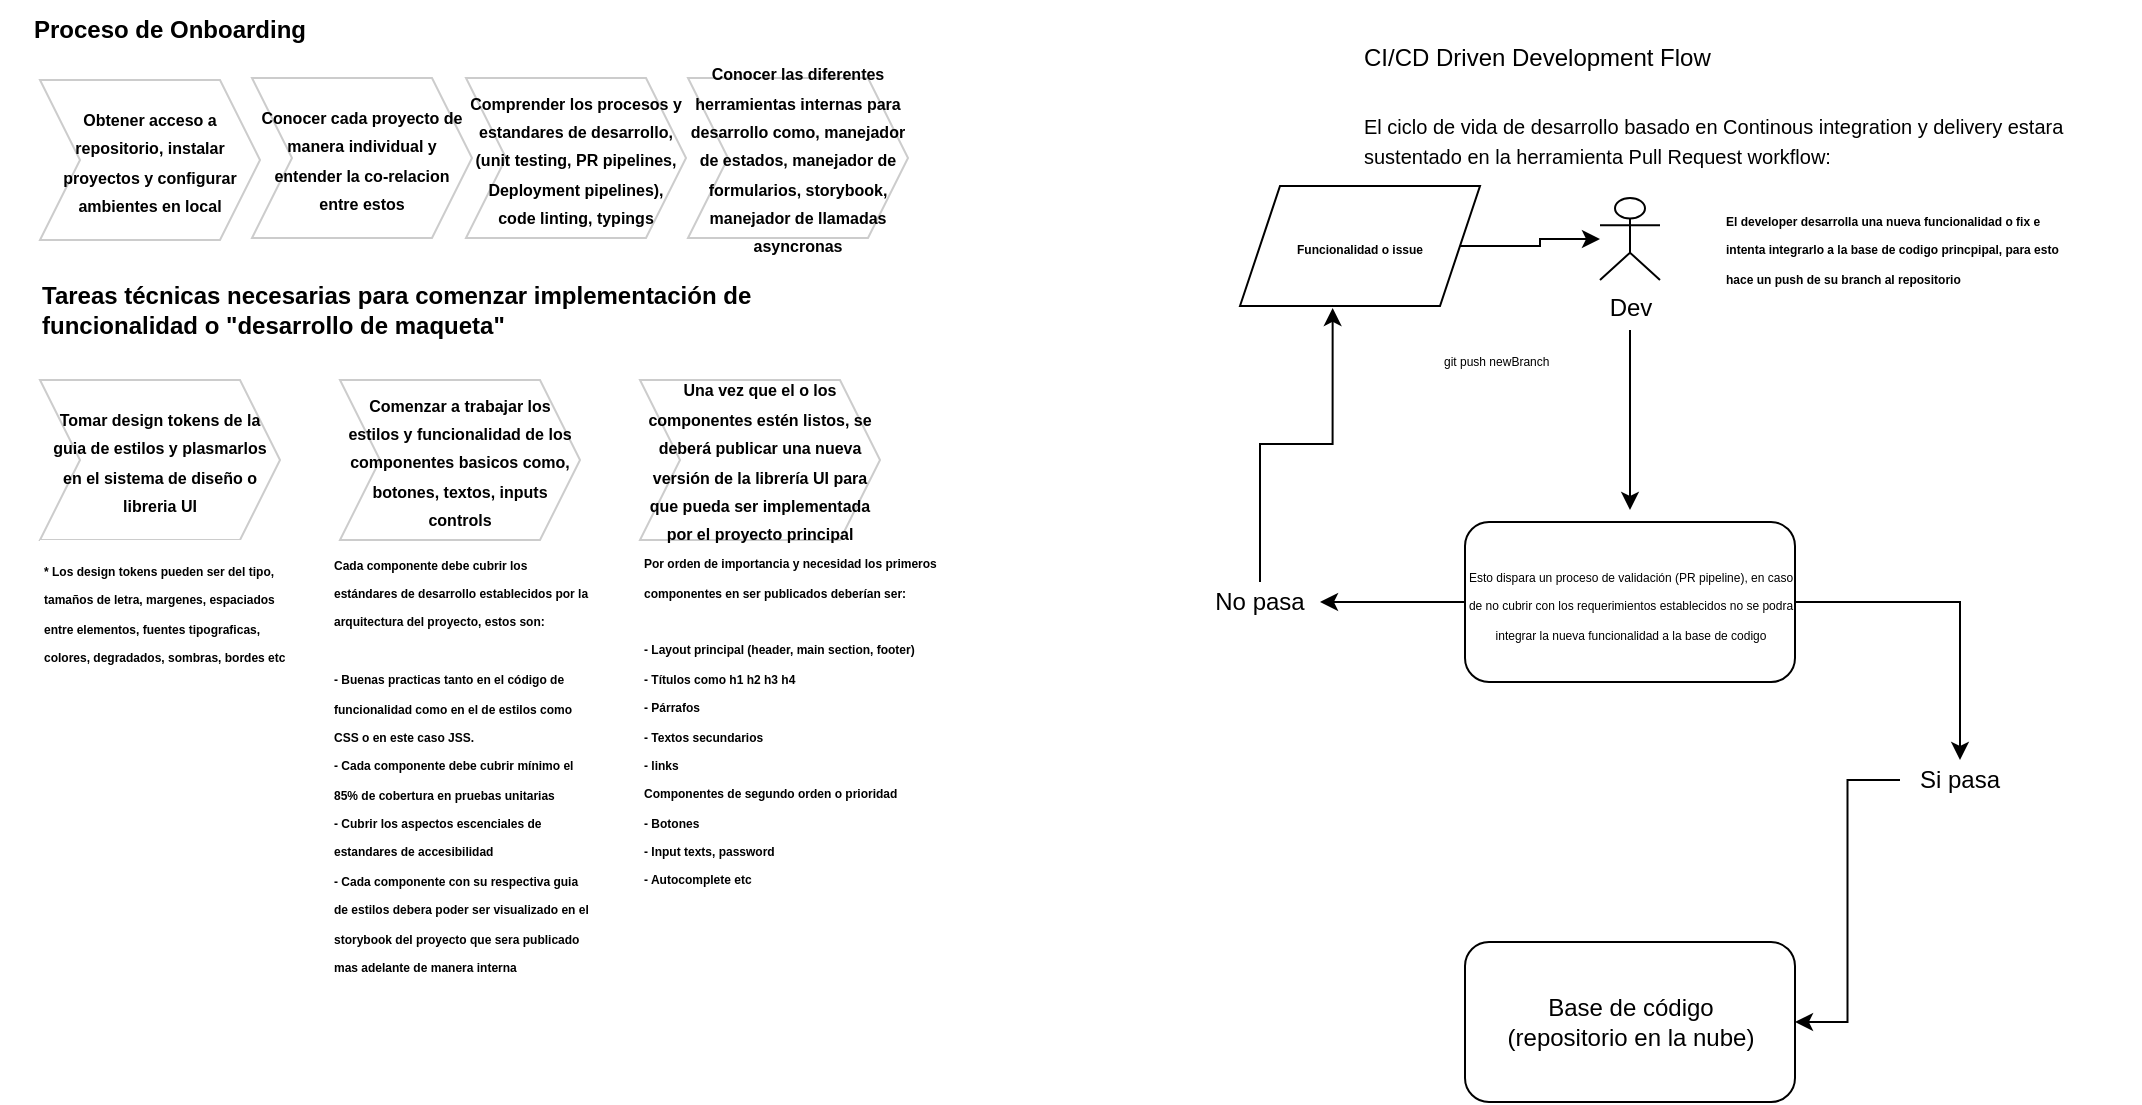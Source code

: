 <mxfile version="14.2.9" type="github">
  <diagram name="Page-1" id="3e8102d1-ef87-2e61-34e1-82d9a586fe2e">
    <mxGraphModel dx="1703" dy="845" grid="1" gridSize="10" guides="1" tooltips="1" connect="1" arrows="1" fold="1" page="1" pageScale="1" pageWidth="1100" pageHeight="850" background="#ffffff" math="0" shadow="0">
      <root>
        <mxCell id="0" />
        <mxCell id="1" parent="0" />
        <mxCell id="_xwVxEHKjj1f3G5-KM4j-1" value="&lt;div style=&quot;text-align: left&quot;&gt;&lt;span&gt;&lt;b&gt;Proceso de Onboarding&lt;/b&gt;&lt;/span&gt;&lt;/div&gt;" style="text;html=1;strokeColor=none;fillColor=none;align=center;verticalAlign=middle;whiteSpace=wrap;rounded=0;" vertex="1" parent="1">
          <mxGeometry width="170" height="30" as="geometry" />
        </mxCell>
        <mxCell id="_xwVxEHKjj1f3G5-KM4j-4" value="&lt;font style=&quot;font-size: 8px&quot;&gt;&lt;b&gt;Obtener acceso a repositorio, instalar proyectos y configurar ambientes en local&lt;/b&gt;&lt;/font&gt;" style="shape=step;perimeter=stepPerimeter;whiteSpace=wrap;html=1;fixedSize=1;strokeColor=#CCCCCC;" vertex="1" parent="1">
          <mxGeometry x="20" y="40" width="110" height="80" as="geometry" />
        </mxCell>
        <mxCell id="_xwVxEHKjj1f3G5-KM4j-5" value="&lt;span style=&quot;font-size: 8px&quot;&gt;&lt;b&gt;Conocer cada proyecto de manera individual y entender la co-relacion entre estos&lt;/b&gt;&lt;/span&gt;" style="shape=step;perimeter=stepPerimeter;whiteSpace=wrap;html=1;fixedSize=1;strokeColor=#CCCCCC;" vertex="1" parent="1">
          <mxGeometry x="126" y="39" width="110" height="80" as="geometry" />
        </mxCell>
        <mxCell id="_xwVxEHKjj1f3G5-KM4j-6" value="&lt;span style=&quot;font-size: 8px&quot;&gt;&lt;b&gt;Comprender los procesos y estandares de desarrollo, (unit testing, PR pipelines, Deployment pipelines), code linting, typings&lt;/b&gt;&lt;/span&gt;" style="shape=step;perimeter=stepPerimeter;whiteSpace=wrap;html=1;fixedSize=1;strokeColor=#CCCCCC;" vertex="1" parent="1">
          <mxGeometry x="233" y="39" width="110" height="80" as="geometry" />
        </mxCell>
        <mxCell id="_xwVxEHKjj1f3G5-KM4j-7" value="&lt;span style=&quot;font-size: 8px&quot;&gt;&lt;b&gt;Conocer las diferentes herramientas internas para desarrollo como, manejador de estados, manejador de formularios, storybook, manejador de llamadas asyncronas&lt;br&gt;&lt;/b&gt;&lt;/span&gt;" style="shape=step;perimeter=stepPerimeter;whiteSpace=wrap;html=1;fixedSize=1;strokeColor=#CCCCCC;" vertex="1" parent="1">
          <mxGeometry x="344" y="39" width="110" height="80" as="geometry" />
        </mxCell>
        <mxCell id="_xwVxEHKjj1f3G5-KM4j-9" value="&lt;div style=&quot;text-align: left&quot;&gt;&lt;span&gt;&lt;b&gt;Tareas técnicas&amp;nbsp;necesarias para comenzar implementación&amp;nbsp;de funcionalidad o &quot;desarrollo de maqueta&quot;&amp;nbsp;&lt;/b&gt;&lt;/span&gt;&lt;/div&gt;" style="text;html=1;strokeColor=none;fillColor=none;align=center;verticalAlign=middle;whiteSpace=wrap;rounded=0;" vertex="1" parent="1">
          <mxGeometry x="20" y="140" width="370" height="30" as="geometry" />
        </mxCell>
        <mxCell id="_xwVxEHKjj1f3G5-KM4j-10" value="&lt;font style=&quot;font-size: 8px&quot;&gt;&lt;b&gt;Tomar design tokens de la guia de estilos y plasmarlos en el sistema de diseño o libreria UI&lt;/b&gt;&lt;/font&gt;" style="shape=step;perimeter=stepPerimeter;whiteSpace=wrap;html=1;fixedSize=1;strokeColor=#CCCCCC;" vertex="1" parent="1">
          <mxGeometry x="20" y="190" width="120" height="80" as="geometry" />
        </mxCell>
        <mxCell id="_xwVxEHKjj1f3G5-KM4j-12" value="&lt;font style=&quot;font-size: 6px&quot;&gt;&lt;b&gt;* Los design tokens pueden ser del tipo, tamaños de letra, margenes, espaciados entre elementos, fuentes tipograficas, colores, degradados, sombras, bordes etc&lt;/b&gt;&lt;/font&gt;" style="text;html=1;strokeColor=none;fillColor=#FFFFFF;align=left;verticalAlign=middle;whiteSpace=wrap;rounded=0;" vertex="1" parent="1">
          <mxGeometry x="20" y="270" width="130" height="70" as="geometry" />
        </mxCell>
        <mxCell id="_xwVxEHKjj1f3G5-KM4j-13" value="&lt;span style=&quot;font-size: 8px&quot;&gt;&lt;b&gt;Comenzar a trabajar los estilos y funcionalidad de los componentes basicos como, botones, textos, inputs controls&lt;/b&gt;&lt;/span&gt;" style="shape=step;perimeter=stepPerimeter;whiteSpace=wrap;html=1;fixedSize=1;strokeColor=#CCCCCC;" vertex="1" parent="1">
          <mxGeometry x="170" y="190" width="120" height="80" as="geometry" />
        </mxCell>
        <mxCell id="_xwVxEHKjj1f3G5-KM4j-14" value="&lt;font&gt;&lt;b&gt;&lt;span style=&quot;font-size: 6px&quot;&gt;Cada componente debe cubrir los &lt;/span&gt;&lt;span style=&quot;font-size: 6px&quot;&gt;estándares&lt;/span&gt;&lt;span style=&quot;font-size: 6px&quot;&gt;&amp;nbsp;de desarrollo establecidos por la arquitectura del proyecto, estos son:&lt;/span&gt;&lt;br&gt;&lt;br&gt;&lt;span style=&quot;font-size: 6px&quot;&gt;- Buenas practicas tanto en el &lt;/span&gt;&lt;span style=&quot;font-size: 6px&quot;&gt;código&lt;/span&gt;&lt;span style=&quot;font-size: 6px&quot;&gt;&amp;nbsp;de funcionalidad como en el de estilos como CSS o en este caso JSS.&lt;/span&gt;&lt;br&gt;&lt;span style=&quot;font-size: 6px&quot;&gt;- Cada componente debe cubrir &lt;/span&gt;&lt;span style=&quot;font-size: 6px&quot;&gt;mínimo&lt;/span&gt;&lt;span style=&quot;font-size: 6px&quot;&gt;&amp;nbsp;el 85% de cobertura en pruebas unitarias&lt;br&gt;&lt;/span&gt;&lt;font style=&quot;font-size: 6px&quot;&gt;- Cubrir los aspectos escenciales de estandares de accesibilidad&lt;br&gt;&lt;/font&gt;&lt;font style=&quot;font-size: 6px&quot;&gt;- Cada componente con su respectiva guia de estilos debera poder ser visualizado en el storybook del proyecto que sera publicado mas adelante de manera interna&lt;/font&gt;&lt;/b&gt;&lt;br&gt;&lt;/font&gt;" style="text;html=1;strokeColor=none;fillColor=#FFFFFF;align=left;verticalAlign=middle;whiteSpace=wrap;rounded=0;" vertex="1" parent="1">
          <mxGeometry x="165" y="271" width="130" height="219" as="geometry" />
        </mxCell>
        <mxCell id="_xwVxEHKjj1f3G5-KM4j-15" value="&lt;b style=&quot;font-size: 8px&quot;&gt;Una vez que el o los componentes &lt;/b&gt;&lt;span style=&quot;font-size: 8px&quot;&gt;&lt;b&gt;estén&lt;/b&gt;&lt;/span&gt;&lt;b style=&quot;font-size: 8px&quot;&gt;&amp;nbsp;listos, se &lt;/b&gt;&lt;span style=&quot;font-size: 8px&quot;&gt;&lt;b&gt;deberá&lt;/b&gt;&lt;/span&gt;&lt;b style=&quot;font-size: 8px&quot;&gt;&amp;nbsp;publicar una nueva &lt;/b&gt;&lt;span style=&quot;font-size: 8px&quot;&gt;&lt;b&gt;versión&lt;/b&gt;&lt;/span&gt;&lt;b style=&quot;font-size: 8px&quot;&gt;&amp;nbsp;de la &lt;/b&gt;&lt;span style=&quot;font-size: 8px&quot;&gt;&lt;b&gt;librería&lt;/b&gt;&lt;/span&gt;&lt;b style=&quot;font-size: 8px&quot;&gt;&amp;nbsp;UI para que pueda ser implementada por el proyecto principal&lt;/b&gt;" style="shape=step;perimeter=stepPerimeter;whiteSpace=wrap;html=1;fixedSize=1;strokeColor=#CCCCCC;" vertex="1" parent="1">
          <mxGeometry x="320" y="190" width="120" height="80" as="geometry" />
        </mxCell>
        <mxCell id="_xwVxEHKjj1f3G5-KM4j-16" value="&lt;font&gt;&lt;b style=&quot;font-size: 6px&quot;&gt;Por orden de importancia y necesidad los primeros componentes en ser publicados &lt;/b&gt;&lt;b style=&quot;font-size: 6px&quot;&gt;deberían&lt;/b&gt;&lt;b style=&quot;font-size: 6px&quot;&gt;&amp;nbsp;ser:&lt;/b&gt;&lt;br&gt;&lt;br&gt;&lt;b style=&quot;font-size: 6px&quot;&gt;- Layout principal (header, main section, footer)&lt;/b&gt;&lt;br&gt;&lt;b style=&quot;font-size: 6px&quot;&gt;- &lt;/b&gt;&lt;span style=&quot;font-size: 6px&quot;&gt;&lt;b&gt;Títulos&lt;/b&gt;&lt;/span&gt;&lt;b style=&quot;font-size: 6px&quot;&gt;&amp;nbsp;como h1 h2 h3 h4&lt;/b&gt;&lt;br&gt;&lt;b style=&quot;font-size: 6px&quot;&gt;-&amp;nbsp;&lt;/b&gt;&lt;span style=&quot;font-size: 6px&quot;&gt;&lt;b&gt;Párrafos&lt;/b&gt;&lt;/span&gt;&lt;br&gt;&lt;b style=&quot;font-size: 6px&quot;&gt;- Textos secundarios&lt;br&gt;&lt;/b&gt;&lt;span style=&quot;font-size: 6px&quot;&gt;&lt;b&gt;- links&lt;/b&gt;&lt;/span&gt;&lt;/font&gt;&lt;b&gt;&lt;br&gt;&lt;font style=&quot;font-size: 6px&quot;&gt;Componentes de segundo orden o prioridad&lt;/font&gt;&lt;br&gt;&lt;span style=&quot;font-size: 6px&quot;&gt;- Botones&lt;br&gt;&lt;/span&gt;&lt;/b&gt;&lt;font style=&quot;font-size: 6px&quot;&gt;&lt;b&gt;- Input texts, password&lt;br&gt;&lt;/b&gt;&lt;/font&gt;&lt;font style=&quot;font-size: 6px&quot;&gt;&lt;b&gt;- Autocomplete etc&lt;/b&gt;&lt;/font&gt;" style="text;html=1;strokeColor=none;fillColor=#FFFFFF;align=left;verticalAlign=middle;whiteSpace=wrap;rounded=0;" vertex="1" parent="1">
          <mxGeometry x="320" y="274" width="150" height="169" as="geometry" />
        </mxCell>
        <mxCell id="_xwVxEHKjj1f3G5-KM4j-18" value="CI/CD Driven Development Flow" style="text;html=1;strokeColor=none;fillColor=none;align=left;verticalAlign=middle;whiteSpace=wrap;rounded=0;" vertex="1" parent="1">
          <mxGeometry x="680" y="19" width="230" height="20" as="geometry" />
        </mxCell>
        <mxCell id="_xwVxEHKjj1f3G5-KM4j-19" value="&lt;span style=&quot;font-size: 10px&quot;&gt;El ciclo de vida de desarrollo basado en Continous integration y delivery estara sustentado en la herramienta Pull Request workflow:&lt;br&gt;&lt;/span&gt;" style="text;html=1;strokeColor=none;fillColor=none;align=left;verticalAlign=middle;whiteSpace=wrap;rounded=0;" vertex="1" parent="1">
          <mxGeometry x="680" y="55" width="390" height="30" as="geometry" />
        </mxCell>
        <mxCell id="_xwVxEHKjj1f3G5-KM4j-26" style="edgeStyle=orthogonalEdgeStyle;rounded=0;orthogonalLoop=1;jettySize=auto;html=1;" edge="1" parent="1">
          <mxGeometry relative="1" as="geometry">
            <mxPoint x="815" y="165" as="sourcePoint" />
            <mxPoint x="815" y="255" as="targetPoint" />
          </mxGeometry>
        </mxCell>
        <mxCell id="_xwVxEHKjj1f3G5-KM4j-21" value="Dev" style="shape=umlActor;verticalLabelPosition=bottom;verticalAlign=top;html=1;outlineConnect=0;strokeColor=#000000;fillColor=#FFFFFF;" vertex="1" parent="1">
          <mxGeometry x="800" y="99" width="30" height="41" as="geometry" />
        </mxCell>
        <mxCell id="_xwVxEHKjj1f3G5-KM4j-24" value="&lt;font style=&quot;font-size: 6px&quot;&gt;&lt;b&gt;El developer desarrolla una nueva funcionalidad o fix e intenta integrarlo a la base de codigo princpipal, para esto hace un push de su branch al repositorio&lt;/b&gt;&lt;/font&gt;" style="text;html=1;strokeColor=none;fillColor=none;align=left;verticalAlign=middle;whiteSpace=wrap;rounded=0;" vertex="1" parent="1">
          <mxGeometry x="861" y="93" width="170" height="59.5" as="geometry" />
        </mxCell>
        <mxCell id="_xwVxEHKjj1f3G5-KM4j-30" style="edgeStyle=orthogonalEdgeStyle;rounded=0;orthogonalLoop=1;jettySize=auto;html=1;" edge="1" parent="1" source="_xwVxEHKjj1f3G5-KM4j-25" target="_xwVxEHKjj1f3G5-KM4j-31">
          <mxGeometry relative="1" as="geometry">
            <mxPoint x="970.0" y="390" as="targetPoint" />
          </mxGeometry>
        </mxCell>
        <mxCell id="_xwVxEHKjj1f3G5-KM4j-35" style="edgeStyle=orthogonalEdgeStyle;rounded=0;orthogonalLoop=1;jettySize=auto;html=1;" edge="1" parent="1" source="_xwVxEHKjj1f3G5-KM4j-25" target="_xwVxEHKjj1f3G5-KM4j-36">
          <mxGeometry relative="1" as="geometry">
            <mxPoint x="640" y="301" as="targetPoint" />
          </mxGeometry>
        </mxCell>
        <mxCell id="_xwVxEHKjj1f3G5-KM4j-25" value="&lt;font style=&quot;font-size: 6px&quot;&gt;Esto dispara un proceso de validación (PR pipeline), en caso de no cubrir con los requerimientos establecidos no se podra integrar la nueva funcionalidad a la base de codigo&lt;/font&gt;" style="rounded=1;whiteSpace=wrap;html=1;strokeColor=#000000;fillColor=#FFFFFF;" vertex="1" parent="1">
          <mxGeometry x="732.5" y="261" width="165" height="80" as="geometry" />
        </mxCell>
        <mxCell id="_xwVxEHKjj1f3G5-KM4j-27" value="&lt;font style=&quot;font-size: 6px&quot;&gt;git push newBranch&lt;/font&gt;" style="text;html=1;strokeColor=none;fillColor=none;align=left;verticalAlign=middle;whiteSpace=wrap;rounded=0;" vertex="1" parent="1">
          <mxGeometry x="720" y="169" width="70" height="20" as="geometry" />
        </mxCell>
        <mxCell id="_xwVxEHKjj1f3G5-KM4j-29" value="Base de código&lt;br&gt;(repositorio en la nube)" style="rounded=1;whiteSpace=wrap;html=1;strokeColor=#000000;fillColor=#FFFFFF;" vertex="1" parent="1">
          <mxGeometry x="732.5" y="471" width="165" height="80" as="geometry" />
        </mxCell>
        <mxCell id="_xwVxEHKjj1f3G5-KM4j-32" style="edgeStyle=orthogonalEdgeStyle;rounded=0;orthogonalLoop=1;jettySize=auto;html=1;entryX=1;entryY=0.5;entryDx=0;entryDy=0;" edge="1" parent="1" source="_xwVxEHKjj1f3G5-KM4j-31" target="_xwVxEHKjj1f3G5-KM4j-29">
          <mxGeometry relative="1" as="geometry" />
        </mxCell>
        <mxCell id="_xwVxEHKjj1f3G5-KM4j-31" value="Si pasa" style="text;html=1;strokeColor=none;fillColor=none;align=center;verticalAlign=middle;whiteSpace=wrap;rounded=0;" vertex="1" parent="1">
          <mxGeometry x="950" y="380" width="60" height="20" as="geometry" />
        </mxCell>
        <mxCell id="_xwVxEHKjj1f3G5-KM4j-34" style="edgeStyle=orthogonalEdgeStyle;rounded=0;orthogonalLoop=1;jettySize=auto;html=1;" edge="1" parent="1" source="_xwVxEHKjj1f3G5-KM4j-33" target="_xwVxEHKjj1f3G5-KM4j-21">
          <mxGeometry relative="1" as="geometry" />
        </mxCell>
        <mxCell id="_xwVxEHKjj1f3G5-KM4j-33" value="&lt;font style=&quot;font-size: 6px&quot;&gt;&lt;b&gt;Funcionalidad o issue&lt;/b&gt;&lt;/font&gt;" style="shape=parallelogram;perimeter=parallelogramPerimeter;whiteSpace=wrap;html=1;fixedSize=1;strokeColor=#000000;fillColor=#FFFFFF;" vertex="1" parent="1">
          <mxGeometry x="620" y="93" width="120" height="60" as="geometry" />
        </mxCell>
        <mxCell id="_xwVxEHKjj1f3G5-KM4j-37" style="edgeStyle=orthogonalEdgeStyle;rounded=0;orthogonalLoop=1;jettySize=auto;html=1;entryX=0.386;entryY=1.016;entryDx=0;entryDy=0;entryPerimeter=0;" edge="1" parent="1" source="_xwVxEHKjj1f3G5-KM4j-36" target="_xwVxEHKjj1f3G5-KM4j-33">
          <mxGeometry relative="1" as="geometry" />
        </mxCell>
        <mxCell id="_xwVxEHKjj1f3G5-KM4j-36" value="No pasa" style="text;html=1;strokeColor=none;fillColor=none;align=center;verticalAlign=middle;whiteSpace=wrap;rounded=0;" vertex="1" parent="1">
          <mxGeometry x="600" y="291" width="60" height="20" as="geometry" />
        </mxCell>
      </root>
    </mxGraphModel>
  </diagram>
</mxfile>
